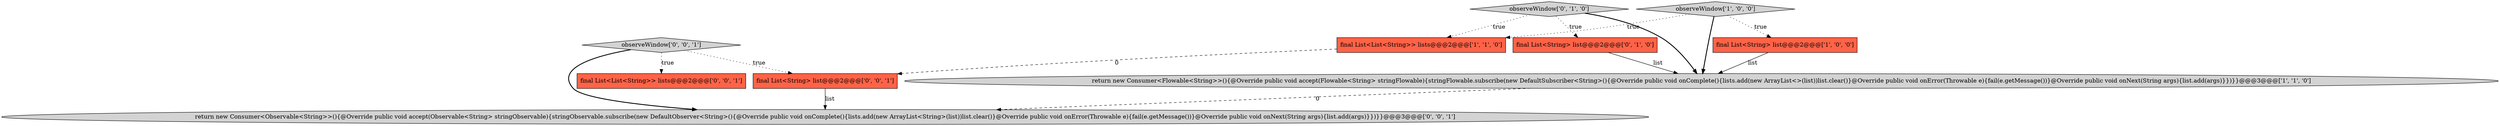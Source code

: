 digraph {
6 [style = filled, label = "observeWindow['0', '0', '1']", fillcolor = lightgray, shape = diamond image = "AAA0AAABBB3BBB"];
9 [style = filled, label = "final List<String> list@@@2@@@['0', '0', '1']", fillcolor = tomato, shape = box image = "AAA0AAABBB3BBB"];
5 [style = filled, label = "observeWindow['0', '1', '0']", fillcolor = lightgray, shape = diamond image = "AAA0AAABBB2BBB"];
7 [style = filled, label = "return new Consumer<Observable<String>>(){@Override public void accept(Observable<String> stringObservable){stringObservable.subscribe(new DefaultObserver<String>(){@Override public void onComplete(){lists.add(new ArrayList<String>(list))list.clear()}@Override public void onError(Throwable e){fail(e.getMessage())}@Override public void onNext(String args){list.add(args)}})}}@@@3@@@['0', '0', '1']", fillcolor = lightgray, shape = ellipse image = "AAA0AAABBB3BBB"];
4 [style = filled, label = "final List<String> list@@@2@@@['0', '1', '0']", fillcolor = tomato, shape = box image = "AAA0AAABBB2BBB"];
2 [style = filled, label = "final List<List<String>> lists@@@2@@@['1', '1', '0']", fillcolor = tomato, shape = box image = "AAA0AAABBB1BBB"];
0 [style = filled, label = "observeWindow['1', '0', '0']", fillcolor = lightgray, shape = diamond image = "AAA0AAABBB1BBB"];
8 [style = filled, label = "final List<List<String>> lists@@@2@@@['0', '0', '1']", fillcolor = tomato, shape = box image = "AAA0AAABBB3BBB"];
1 [style = filled, label = "final List<String> list@@@2@@@['1', '0', '0']", fillcolor = tomato, shape = box image = "AAA0AAABBB1BBB"];
3 [style = filled, label = "return new Consumer<Flowable<String>>(){@Override public void accept(Flowable<String> stringFlowable){stringFlowable.subscribe(new DefaultSubscriber<String>(){@Override public void onComplete(){lists.add(new ArrayList<>(list))list.clear()}@Override public void onError(Throwable e){fail(e.getMessage())}@Override public void onNext(String args){list.add(args)}})}}@@@3@@@['1', '1', '0']", fillcolor = lightgray, shape = ellipse image = "AAA0AAABBB1BBB"];
4->3 [style = solid, label="list"];
0->3 [style = bold, label=""];
5->3 [style = bold, label=""];
9->7 [style = solid, label="list"];
0->2 [style = dotted, label="true"];
6->7 [style = bold, label=""];
6->9 [style = dotted, label="true"];
2->9 [style = dashed, label="0"];
6->8 [style = dotted, label="true"];
3->7 [style = dashed, label="0"];
1->3 [style = solid, label="list"];
5->2 [style = dotted, label="true"];
5->4 [style = dotted, label="true"];
0->1 [style = dotted, label="true"];
}
